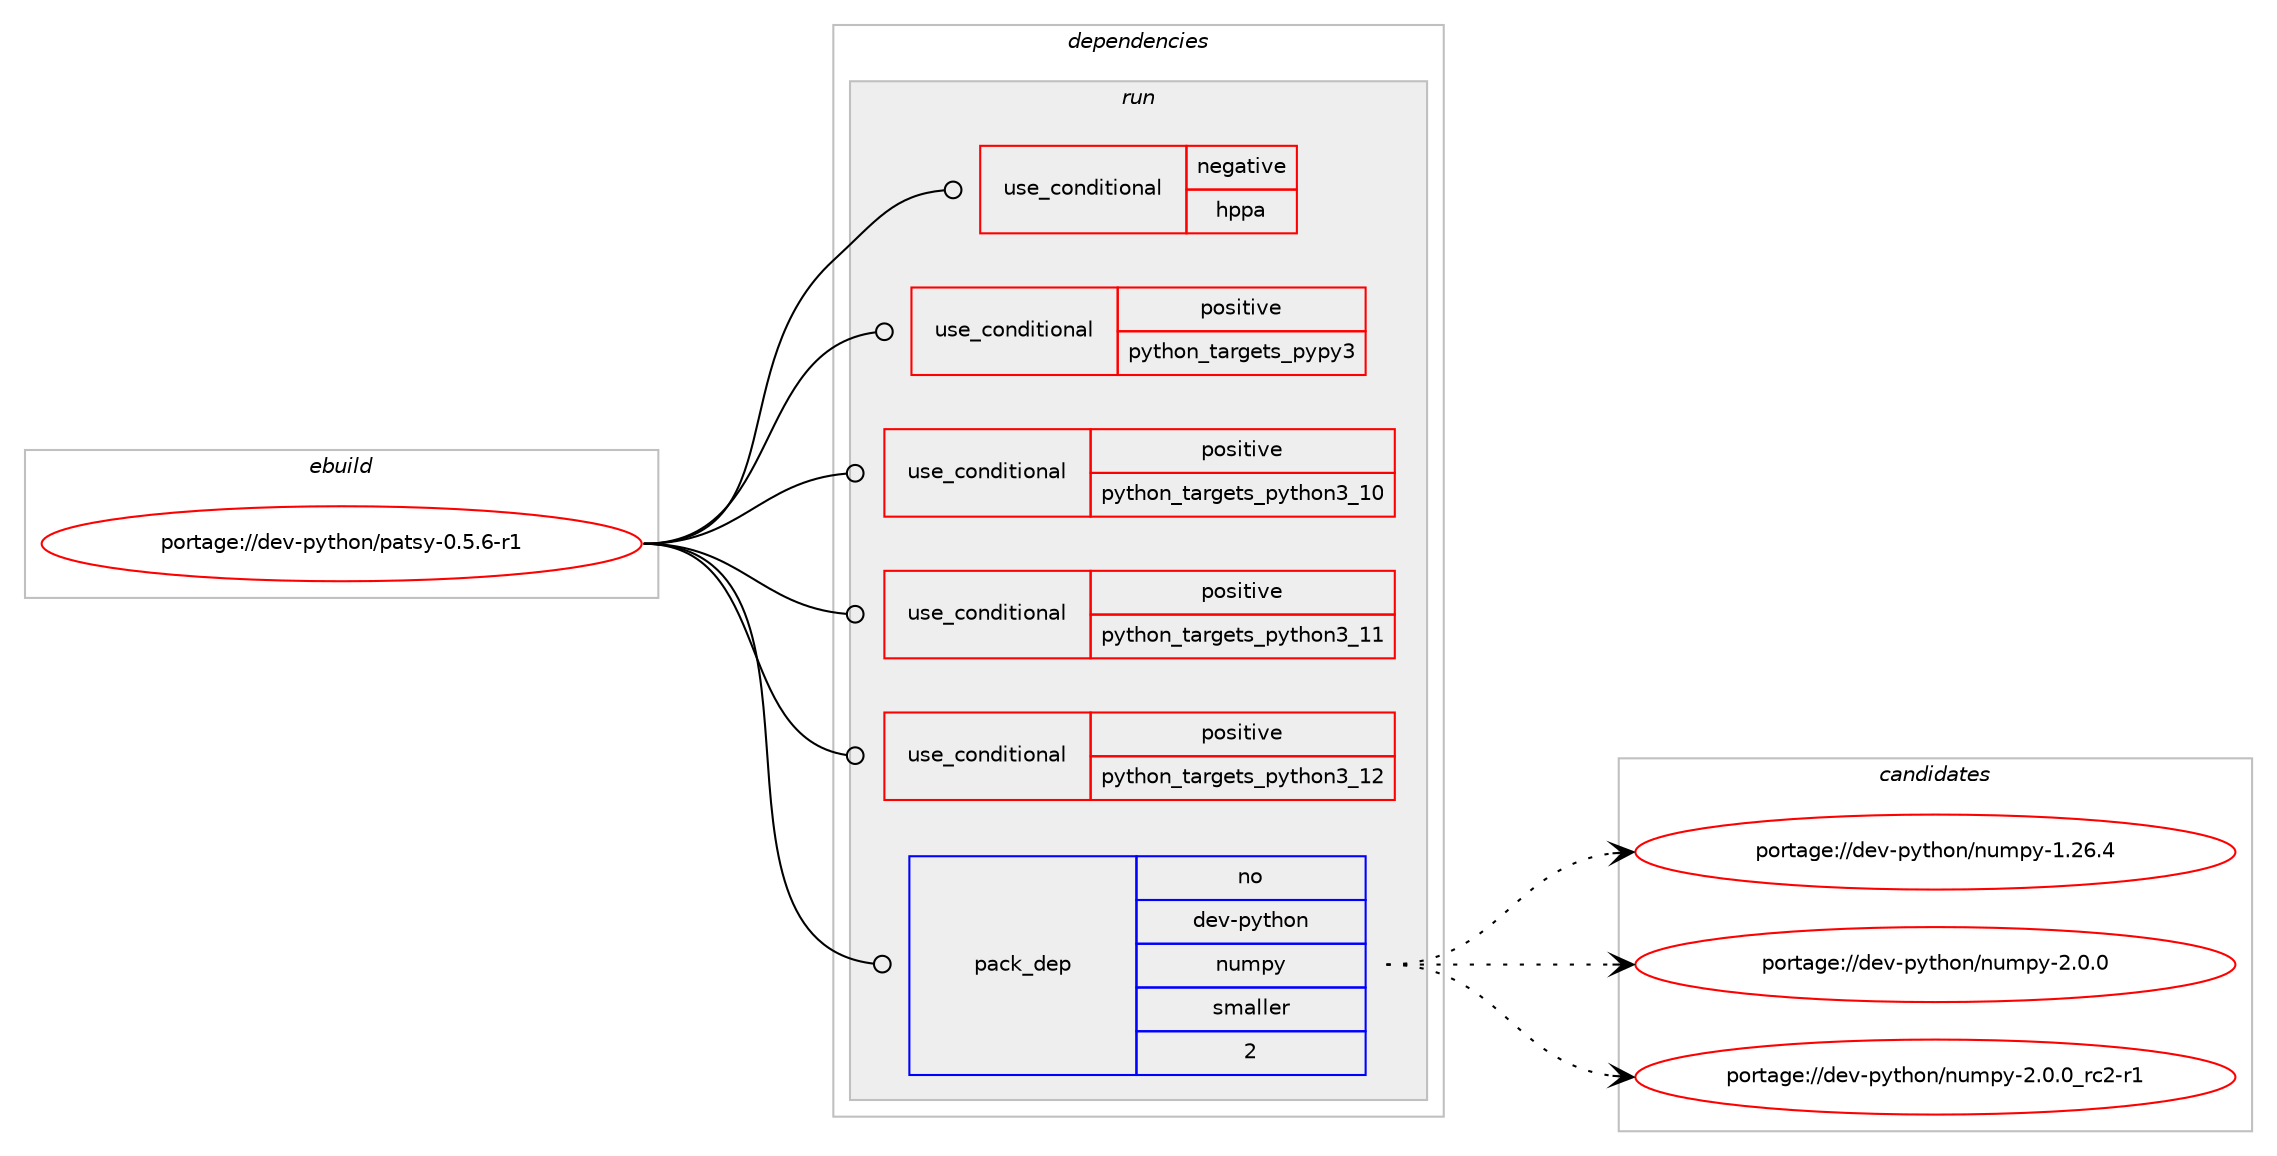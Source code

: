 digraph prolog {

# *************
# Graph options
# *************

newrank=true;
concentrate=true;
compound=true;
graph [rankdir=LR,fontname=Helvetica,fontsize=10,ranksep=1.5];#, ranksep=2.5, nodesep=0.2];
edge  [arrowhead=vee];
node  [fontname=Helvetica,fontsize=10];

# **********
# The ebuild
# **********

subgraph cluster_leftcol {
color=gray;
rank=same;
label=<<i>ebuild</i>>;
id [label="portage://dev-python/patsy-0.5.6-r1", color=red, width=4, href="../dev-python/patsy-0.5.6-r1.svg"];
}

# ****************
# The dependencies
# ****************

subgraph cluster_midcol {
color=gray;
label=<<i>dependencies</i>>;
subgraph cluster_compile {
fillcolor="#eeeeee";
style=filled;
label=<<i>compile</i>>;
}
subgraph cluster_compileandrun {
fillcolor="#eeeeee";
style=filled;
label=<<i>compile and run</i>>;
}
subgraph cluster_run {
fillcolor="#eeeeee";
style=filled;
label=<<i>run</i>>;
subgraph cond34742 {
dependency77246 [label=<<TABLE BORDER="0" CELLBORDER="1" CELLSPACING="0" CELLPADDING="4"><TR><TD ROWSPAN="3" CELLPADDING="10">use_conditional</TD></TR><TR><TD>negative</TD></TR><TR><TD>hppa</TD></TR></TABLE>>, shape=none, color=red];
# *** BEGIN UNKNOWN DEPENDENCY TYPE (TODO) ***
# dependency77246 -> package_dependency(portage://dev-python/patsy-0.5.6-r1,run,no,dev-python,scipy,none,[,,],[],[use(optenable(python_targets_pypy3),negative),use(optenable(python_targets_python3_10),negative),use(optenable(python_targets_python3_11),negative),use(optenable(python_targets_python3_12),negative)])
# *** END UNKNOWN DEPENDENCY TYPE (TODO) ***

}
id:e -> dependency77246:w [weight=20,style="solid",arrowhead="odot"];
subgraph cond34743 {
dependency77247 [label=<<TABLE BORDER="0" CELLBORDER="1" CELLSPACING="0" CELLPADDING="4"><TR><TD ROWSPAN="3" CELLPADDING="10">use_conditional</TD></TR><TR><TD>positive</TD></TR><TR><TD>python_targets_pypy3</TD></TR></TABLE>>, shape=none, color=red];
# *** BEGIN UNKNOWN DEPENDENCY TYPE (TODO) ***
# dependency77247 -> package_dependency(portage://dev-python/patsy-0.5.6-r1,run,no,dev-python,pypy3,none,[,,],any_same_slot,[])
# *** END UNKNOWN DEPENDENCY TYPE (TODO) ***

}
id:e -> dependency77247:w [weight=20,style="solid",arrowhead="odot"];
subgraph cond34744 {
dependency77248 [label=<<TABLE BORDER="0" CELLBORDER="1" CELLSPACING="0" CELLPADDING="4"><TR><TD ROWSPAN="3" CELLPADDING="10">use_conditional</TD></TR><TR><TD>positive</TD></TR><TR><TD>python_targets_python3_10</TD></TR></TABLE>>, shape=none, color=red];
# *** BEGIN UNKNOWN DEPENDENCY TYPE (TODO) ***
# dependency77248 -> package_dependency(portage://dev-python/patsy-0.5.6-r1,run,no,dev-lang,python,none,[,,],[slot(3.10)],[])
# *** END UNKNOWN DEPENDENCY TYPE (TODO) ***

}
id:e -> dependency77248:w [weight=20,style="solid",arrowhead="odot"];
subgraph cond34745 {
dependency77249 [label=<<TABLE BORDER="0" CELLBORDER="1" CELLSPACING="0" CELLPADDING="4"><TR><TD ROWSPAN="3" CELLPADDING="10">use_conditional</TD></TR><TR><TD>positive</TD></TR><TR><TD>python_targets_python3_11</TD></TR></TABLE>>, shape=none, color=red];
# *** BEGIN UNKNOWN DEPENDENCY TYPE (TODO) ***
# dependency77249 -> package_dependency(portage://dev-python/patsy-0.5.6-r1,run,no,dev-lang,python,none,[,,],[slot(3.11)],[])
# *** END UNKNOWN DEPENDENCY TYPE (TODO) ***

}
id:e -> dependency77249:w [weight=20,style="solid",arrowhead="odot"];
subgraph cond34746 {
dependency77250 [label=<<TABLE BORDER="0" CELLBORDER="1" CELLSPACING="0" CELLPADDING="4"><TR><TD ROWSPAN="3" CELLPADDING="10">use_conditional</TD></TR><TR><TD>positive</TD></TR><TR><TD>python_targets_python3_12</TD></TR></TABLE>>, shape=none, color=red];
# *** BEGIN UNKNOWN DEPENDENCY TYPE (TODO) ***
# dependency77250 -> package_dependency(portage://dev-python/patsy-0.5.6-r1,run,no,dev-lang,python,none,[,,],[slot(3.12)],[])
# *** END UNKNOWN DEPENDENCY TYPE (TODO) ***

}
id:e -> dependency77250:w [weight=20,style="solid",arrowhead="odot"];
subgraph pack41287 {
dependency77251 [label=<<TABLE BORDER="0" CELLBORDER="1" CELLSPACING="0" CELLPADDING="4" WIDTH="220"><TR><TD ROWSPAN="6" CELLPADDING="30">pack_dep</TD></TR><TR><TD WIDTH="110">no</TD></TR><TR><TD>dev-python</TD></TR><TR><TD>numpy</TD></TR><TR><TD>smaller</TD></TR><TR><TD>2</TD></TR></TABLE>>, shape=none, color=blue];
}
id:e -> dependency77251:w [weight=20,style="solid",arrowhead="odot"];
# *** BEGIN UNKNOWN DEPENDENCY TYPE (TODO) ***
# id -> package_dependency(portage://dev-python/patsy-0.5.6-r1,run,no,dev-python,six,none,[,,],[],[use(optenable(python_targets_pypy3),negative),use(optenable(python_targets_python3_10),negative),use(optenable(python_targets_python3_11),negative),use(optenable(python_targets_python3_12),negative)])
# *** END UNKNOWN DEPENDENCY TYPE (TODO) ***

}
}

# **************
# The candidates
# **************

subgraph cluster_choices {
rank=same;
color=gray;
label=<<i>candidates</i>>;

subgraph choice41287 {
color=black;
nodesep=1;
choice100101118451121211161041111104711011710911212145494650544652 [label="portage://dev-python/numpy-1.26.4", color=red, width=4,href="../dev-python/numpy-1.26.4.svg"];
choice1001011184511212111610411111047110117109112121455046484648 [label="portage://dev-python/numpy-2.0.0", color=red, width=4,href="../dev-python/numpy-2.0.0.svg"];
choice10010111845112121116104111110471101171091121214550464846489511499504511449 [label="portage://dev-python/numpy-2.0.0_rc2-r1", color=red, width=4,href="../dev-python/numpy-2.0.0_rc2-r1.svg"];
dependency77251:e -> choice100101118451121211161041111104711011710911212145494650544652:w [style=dotted,weight="100"];
dependency77251:e -> choice1001011184511212111610411111047110117109112121455046484648:w [style=dotted,weight="100"];
dependency77251:e -> choice10010111845112121116104111110471101171091121214550464846489511499504511449:w [style=dotted,weight="100"];
}
}

}
